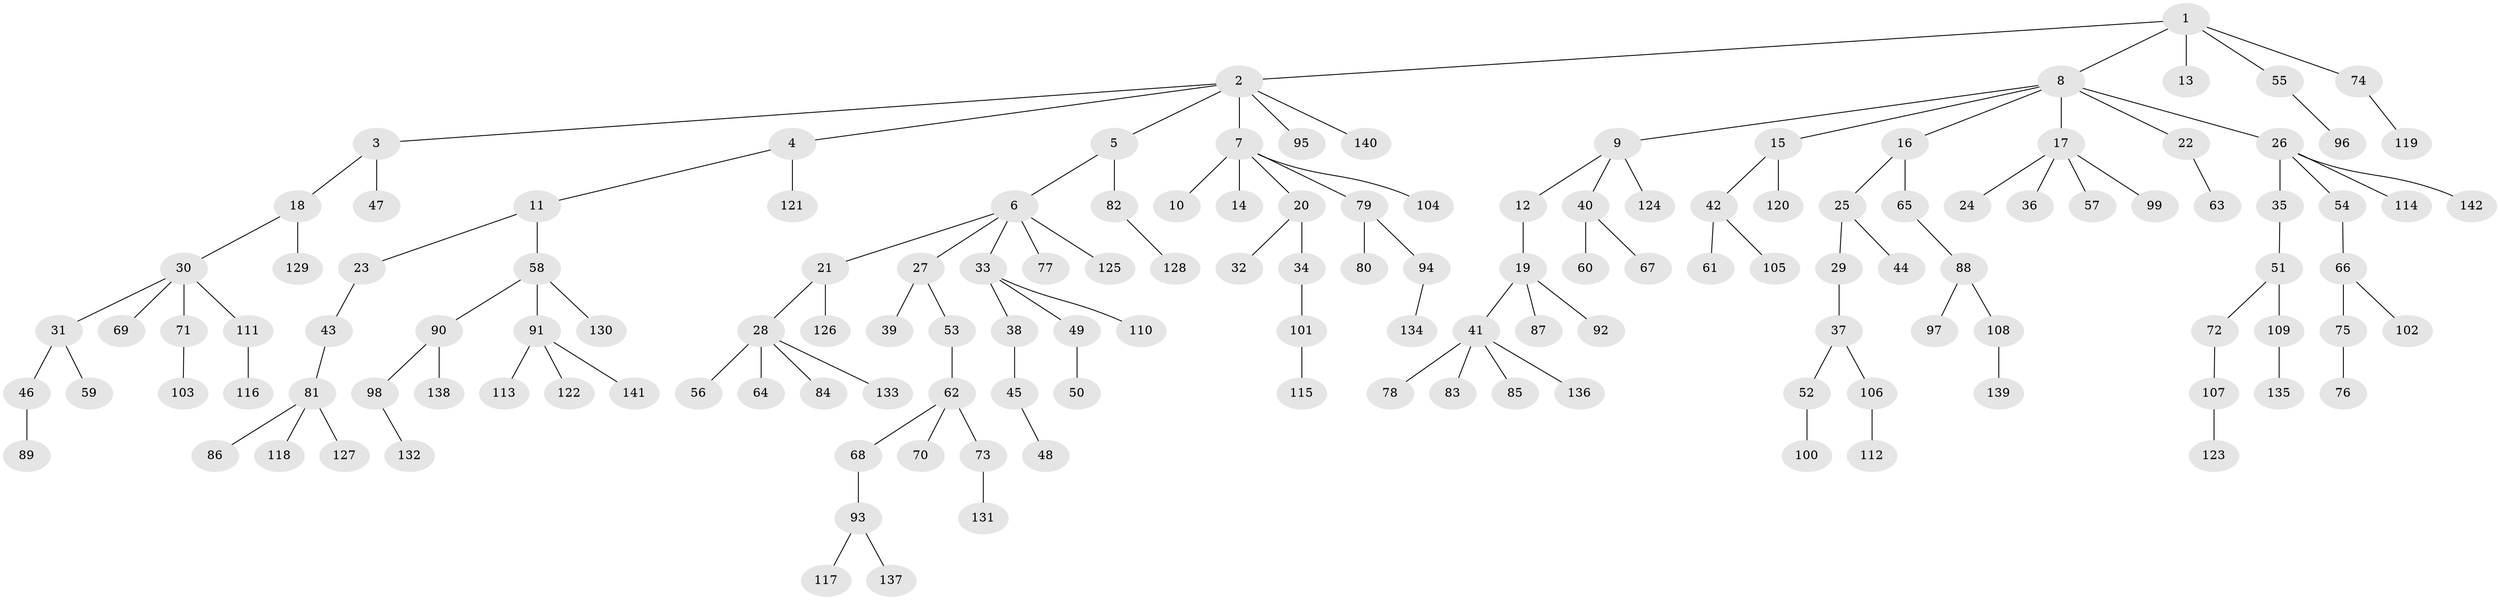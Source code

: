 // Generated by graph-tools (version 1.1) at 2025/02/03/09/25 03:02:20]
// undirected, 142 vertices, 141 edges
graph export_dot {
graph [start="1"]
  node [color=gray90,style=filled];
  1;
  2;
  3;
  4;
  5;
  6;
  7;
  8;
  9;
  10;
  11;
  12;
  13;
  14;
  15;
  16;
  17;
  18;
  19;
  20;
  21;
  22;
  23;
  24;
  25;
  26;
  27;
  28;
  29;
  30;
  31;
  32;
  33;
  34;
  35;
  36;
  37;
  38;
  39;
  40;
  41;
  42;
  43;
  44;
  45;
  46;
  47;
  48;
  49;
  50;
  51;
  52;
  53;
  54;
  55;
  56;
  57;
  58;
  59;
  60;
  61;
  62;
  63;
  64;
  65;
  66;
  67;
  68;
  69;
  70;
  71;
  72;
  73;
  74;
  75;
  76;
  77;
  78;
  79;
  80;
  81;
  82;
  83;
  84;
  85;
  86;
  87;
  88;
  89;
  90;
  91;
  92;
  93;
  94;
  95;
  96;
  97;
  98;
  99;
  100;
  101;
  102;
  103;
  104;
  105;
  106;
  107;
  108;
  109;
  110;
  111;
  112;
  113;
  114;
  115;
  116;
  117;
  118;
  119;
  120;
  121;
  122;
  123;
  124;
  125;
  126;
  127;
  128;
  129;
  130;
  131;
  132;
  133;
  134;
  135;
  136;
  137;
  138;
  139;
  140;
  141;
  142;
  1 -- 2;
  1 -- 8;
  1 -- 13;
  1 -- 55;
  1 -- 74;
  2 -- 3;
  2 -- 4;
  2 -- 5;
  2 -- 7;
  2 -- 95;
  2 -- 140;
  3 -- 18;
  3 -- 47;
  4 -- 11;
  4 -- 121;
  5 -- 6;
  5 -- 82;
  6 -- 21;
  6 -- 27;
  6 -- 33;
  6 -- 77;
  6 -- 125;
  7 -- 10;
  7 -- 14;
  7 -- 20;
  7 -- 79;
  7 -- 104;
  8 -- 9;
  8 -- 15;
  8 -- 16;
  8 -- 17;
  8 -- 22;
  8 -- 26;
  9 -- 12;
  9 -- 40;
  9 -- 124;
  11 -- 23;
  11 -- 58;
  12 -- 19;
  15 -- 42;
  15 -- 120;
  16 -- 25;
  16 -- 65;
  17 -- 24;
  17 -- 36;
  17 -- 57;
  17 -- 99;
  18 -- 30;
  18 -- 129;
  19 -- 41;
  19 -- 87;
  19 -- 92;
  20 -- 32;
  20 -- 34;
  21 -- 28;
  21 -- 126;
  22 -- 63;
  23 -- 43;
  25 -- 29;
  25 -- 44;
  26 -- 35;
  26 -- 54;
  26 -- 114;
  26 -- 142;
  27 -- 39;
  27 -- 53;
  28 -- 56;
  28 -- 64;
  28 -- 84;
  28 -- 133;
  29 -- 37;
  30 -- 31;
  30 -- 69;
  30 -- 71;
  30 -- 111;
  31 -- 46;
  31 -- 59;
  33 -- 38;
  33 -- 49;
  33 -- 110;
  34 -- 101;
  35 -- 51;
  37 -- 52;
  37 -- 106;
  38 -- 45;
  40 -- 60;
  40 -- 67;
  41 -- 78;
  41 -- 83;
  41 -- 85;
  41 -- 136;
  42 -- 61;
  42 -- 105;
  43 -- 81;
  45 -- 48;
  46 -- 89;
  49 -- 50;
  51 -- 72;
  51 -- 109;
  52 -- 100;
  53 -- 62;
  54 -- 66;
  55 -- 96;
  58 -- 90;
  58 -- 91;
  58 -- 130;
  62 -- 68;
  62 -- 70;
  62 -- 73;
  65 -- 88;
  66 -- 75;
  66 -- 102;
  68 -- 93;
  71 -- 103;
  72 -- 107;
  73 -- 131;
  74 -- 119;
  75 -- 76;
  79 -- 80;
  79 -- 94;
  81 -- 86;
  81 -- 118;
  81 -- 127;
  82 -- 128;
  88 -- 97;
  88 -- 108;
  90 -- 98;
  90 -- 138;
  91 -- 113;
  91 -- 122;
  91 -- 141;
  93 -- 117;
  93 -- 137;
  94 -- 134;
  98 -- 132;
  101 -- 115;
  106 -- 112;
  107 -- 123;
  108 -- 139;
  109 -- 135;
  111 -- 116;
}
